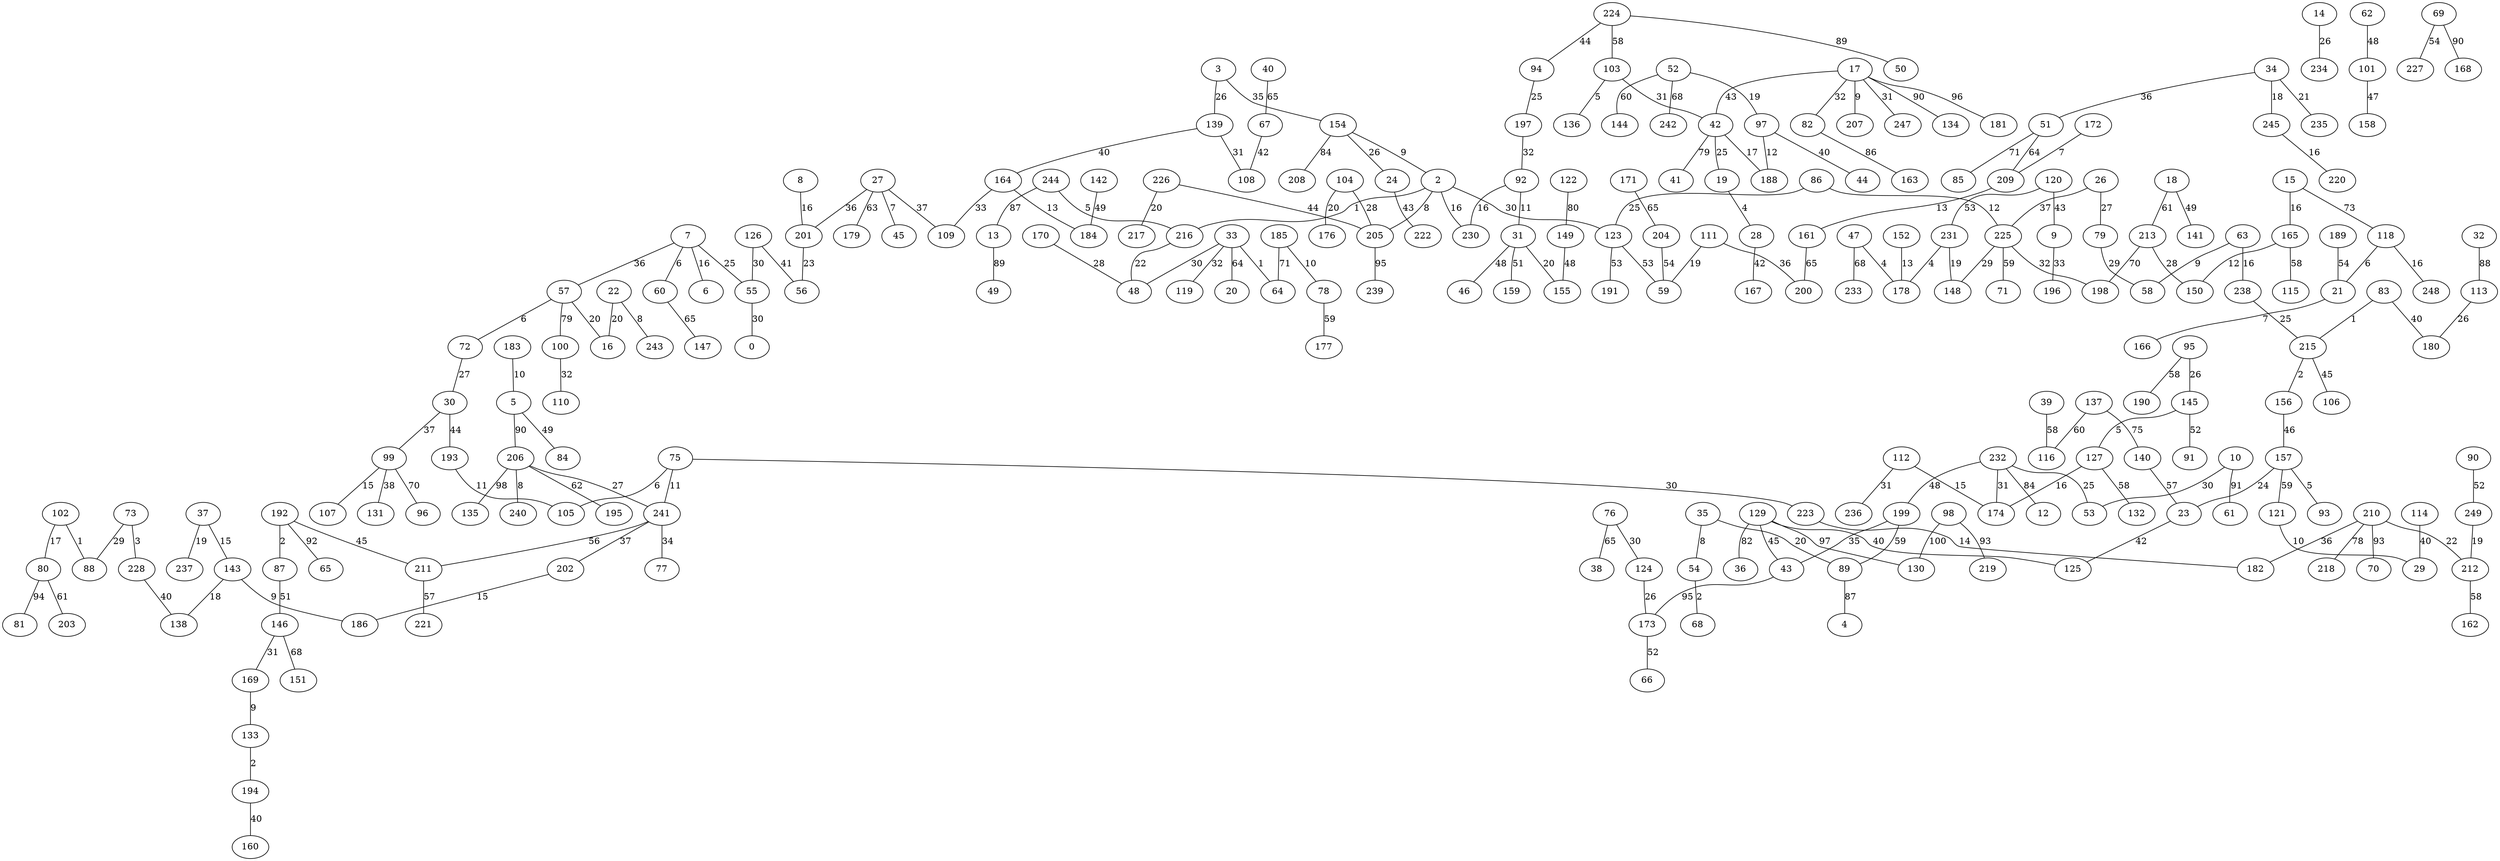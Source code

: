 graph {
  102 -- 88 [label="1"];
  83 -- 215 [label="1"];
  33 -- 64 [label="1"];
  2 -- 216 [label="1"];
  192 -- 87 [label="2"];
  215 -- 156 [label="2"];
  54 -- 68 [label="2"];
  133 -- 194 [label="2"];
  73 -- 228 [label="3"];
  231 -- 178 [label="4"];
  47 -- 178 [label="4"];
  19 -- 28 [label="4"];
  145 -- 127 [label="5"];
  244 -- 216 [label="5"];
  103 -- 136 [label="5"];
  157 -- 93 [label="5"];
  7 -- 60 [label="6"];
  57 -- 72 [label="6"];
  118 -- 21 [label="6"];
  75 -- 105 [label="6"];
  27 -- 45 [label="7"];
  172 -- 209 [label="7"];
  21 -- 166 [label="7"];
  206 -- 240 [label="8"];
  2 -- 205 [label="8"];
  22 -- 243 [label="8"];
  35 -- 54 [label="8"];
  63 -- 58 [label="9"];
  17 -- 207 [label="9"];
  154 -- 2 [label="9"];
  143 -- 186 [label="9"];
  169 -- 133 [label="9"];
  183 -- 5 [label="10"];
  185 -- 78 [label="10"];
  121 -- 29 [label="10"];
  75 -- 241 [label="11"];
  92 -- 31 [label="11"];
  193 -- 105 [label="11"];
  165 -- 150 [label="12"];
  86 -- 225 [label="12"];
  97 -- 188 [label="12"];
  164 -- 184 [label="13"];
  152 -- 178 [label="13"];
  209 -- 161 [label="13"];
  223 -- 182 [label="14"];
  37 -- 143 [label="15"];
  112 -- 174 [label="15"];
  99 -- 107 [label="15"];
  202 -- 186 [label="15"];
  63 -- 238 [label="16"];
  7 -- 6 [label="16"];
  15 -- 165 [label="16"];
  118 -- 248 [label="16"];
  245 -- 220 [label="16"];
  2 -- 230 [label="16"];
  127 -- 174 [label="16"];
  8 -- 201 [label="16"];
  92 -- 230 [label="16"];
  102 -- 80 [label="17"];
  42 -- 188 [label="17"];
  34 -- 245 [label="18"];
  143 -- 138 [label="18"];
  231 -- 148 [label="19"];
  37 -- 237 [label="19"];
  249 -- 212 [label="19"];
  52 -- 97 [label="19"];
  111 -- 59 [label="19"];
  57 -- 16 [label="20"];
  226 -- 217 [label="20"];
  104 -- 176 [label="20"];
  22 -- 16 [label="20"];
  35 -- 89 [label="20"];
  31 -- 155 [label="20"];
  34 -- 235 [label="21"];
  210 -- 212 [label="22"];
  216 -- 48 [label="22"];
  201 -- 56 [label="23"];
  157 -- 23 [label="24"];
  238 -- 215 [label="25"];
  7 -- 55 [label="25"];
  232 -- 53 [label="25"];
  86 -- 123 [label="25"];
  42 -- 19 [label="25"];
  94 -- 197 [label="25"];
  3 -- 139 [label="26"];
  95 -- 145 [label="26"];
  113 -- 180 [label="26"];
  124 -- 173 [label="26"];
  154 -- 24 [label="26"];
  14 -- 234 [label="26"];
  26 -- 79 [label="27"];
  72 -- 30 [label="27"];
  206 -- 241 [label="27"];
  104 -- 205 [label="28"];
  170 -- 48 [label="28"];
  213 -- 150 [label="28"];
  79 -- 58 [label="29"];
  73 -- 88 [label="29"];
  225 -- 148 [label="29"];
  10 -- 53 [label="30"];
  76 -- 124 [label="30"];
  33 -- 48 [label="30"];
  75 -- 223 [label="30"];
  2 -- 123 [label="30"];
  126 -- 55 [label="30"];
  55 -- 0 [label="30"];
  139 -- 108 [label="31"];
  17 -- 247 [label="31"];
  232 -- 174 [label="31"];
  103 -- 42 [label="31"];
  112 -- 236 [label="31"];
  146 -- 169 [label="31"];
  17 -- 82 [label="32"];
  225 -- 198 [label="32"];
  33 -- 119 [label="32"];
  197 -- 92 [label="32"];
  100 -- 110 [label="32"];
  164 -- 109 [label="33"];
  9 -- 196 [label="33"];
  241 -- 77 [label="34"];
  3 -- 154 [label="35"];
  199 -- 43 [label="35"];
  7 -- 57 [label="36"];
  27 -- 201 [label="36"];
  34 -- 51 [label="36"];
  210 -- 182 [label="36"];
  111 -- 200 [label="36"];
  26 -- 225 [label="37"];
  27 -- 109 [label="37"];
  241 -- 202 [label="37"];
  30 -- 99 [label="37"];
  99 -- 131 [label="38"];
  139 -- 164 [label="40"];
  83 -- 180 [label="40"];
  114 -- 29 [label="40"];
  228 -- 138 [label="40"];
  97 -- 44 [label="40"];
  129 -- 125 [label="40"];
  194 -- 160 [label="40"];
  126 -- 56 [label="41"];
  67 -- 108 [label="42"];
  23 -- 125 [label="42"];
  28 -- 167 [label="42"];
  120 -- 9 [label="43"];
  17 -- 42 [label="43"];
  24 -- 222 [label="43"];
  224 -- 94 [label="44"];
  226 -- 205 [label="44"];
  30 -- 193 [label="44"];
  192 -- 211 [label="45"];
  215 -- 106 [label="45"];
  129 -- 43 [label="45"];
  156 -- 157 [label="46"];
  101 -- 158 [label="47"];
  232 -- 199 [label="48"];
  149 -- 155 [label="48"];
  31 -- 46 [label="48"];
  62 -- 101 [label="48"];
  142 -- 184 [label="49"];
  5 -- 84 [label="49"];
  18 -- 141 [label="49"];
  87 -- 146 [label="51"];
  31 -- 159 [label="51"];
  145 -- 91 [label="52"];
  90 -- 249 [label="52"];
  173 -- 66 [label="52"];
  120 -- 231 [label="53"];
  123 -- 59 [label="53"];
  123 -- 191 [label="53"];
  189 -- 21 [label="54"];
  69 -- 227 [label="54"];
  204 -- 59 [label="54"];
  241 -- 211 [label="56"];
  140 -- 23 [label="57"];
  211 -- 221 [label="57"];
  95 -- 190 [label="58"];
  165 -- 115 [label="58"];
  224 -- 103 [label="58"];
  127 -- 132 [label="58"];
  39 -- 116 [label="58"];
  212 -- 162 [label="58"];
  225 -- 71 [label="59"];
  199 -- 89 [label="59"];
  78 -- 177 [label="59"];
  157 -- 121 [label="59"];
  137 -- 116 [label="60"];
  52 -- 144 [label="60"];
  80 -- 203 [label="61"];
  18 -- 213 [label="61"];
  206 -- 195 [label="62"];
  27 -- 179 [label="63"];
  51 -- 209 [label="64"];
  33 -- 20 [label="64"];
  40 -- 67 [label="65"];
  76 -- 38 [label="65"];
  161 -- 200 [label="65"];
  171 -- 204 [label="65"];
  60 -- 147 [label="65"];
  47 -- 233 [label="68"];
  52 -- 242 [label="68"];
  146 -- 151 [label="68"];
  99 -- 96 [label="70"];
  213 -- 198 [label="70"];
  51 -- 85 [label="71"];
  185 -- 64 [label="71"];
  15 -- 118 [label="73"];
  137 -- 140 [label="75"];
  210 -- 218 [label="78"];
  57 -- 100 [label="79"];
  42 -- 41 [label="79"];
  122 -- 149 [label="80"];
  129 -- 36 [label="82"];
  232 -- 12 [label="84"];
  154 -- 208 [label="84"];
  82 -- 163 [label="86"];
  244 -- 13 [label="87"];
  89 -- 4 [label="87"];
  32 -- 113 [label="88"];
  224 -- 50 [label="89"];
  13 -- 49 [label="89"];
  17 -- 134 [label="90"];
  5 -- 206 [label="90"];
  69 -- 168 [label="90"];
  10 -- 61 [label="91"];
  192 -- 65 [label="92"];
  210 -- 70 [label="93"];
  98 -- 219 [label="93"];
  80 -- 81 [label="94"];
  205 -- 239 [label="95"];
  43 -- 173 [label="95"];
  17 -- 181 [label="96"];
  129 -- 130 [label="97"];
  206 -- 135 [label="98"];
  98 -- 130 [label="100"];
}